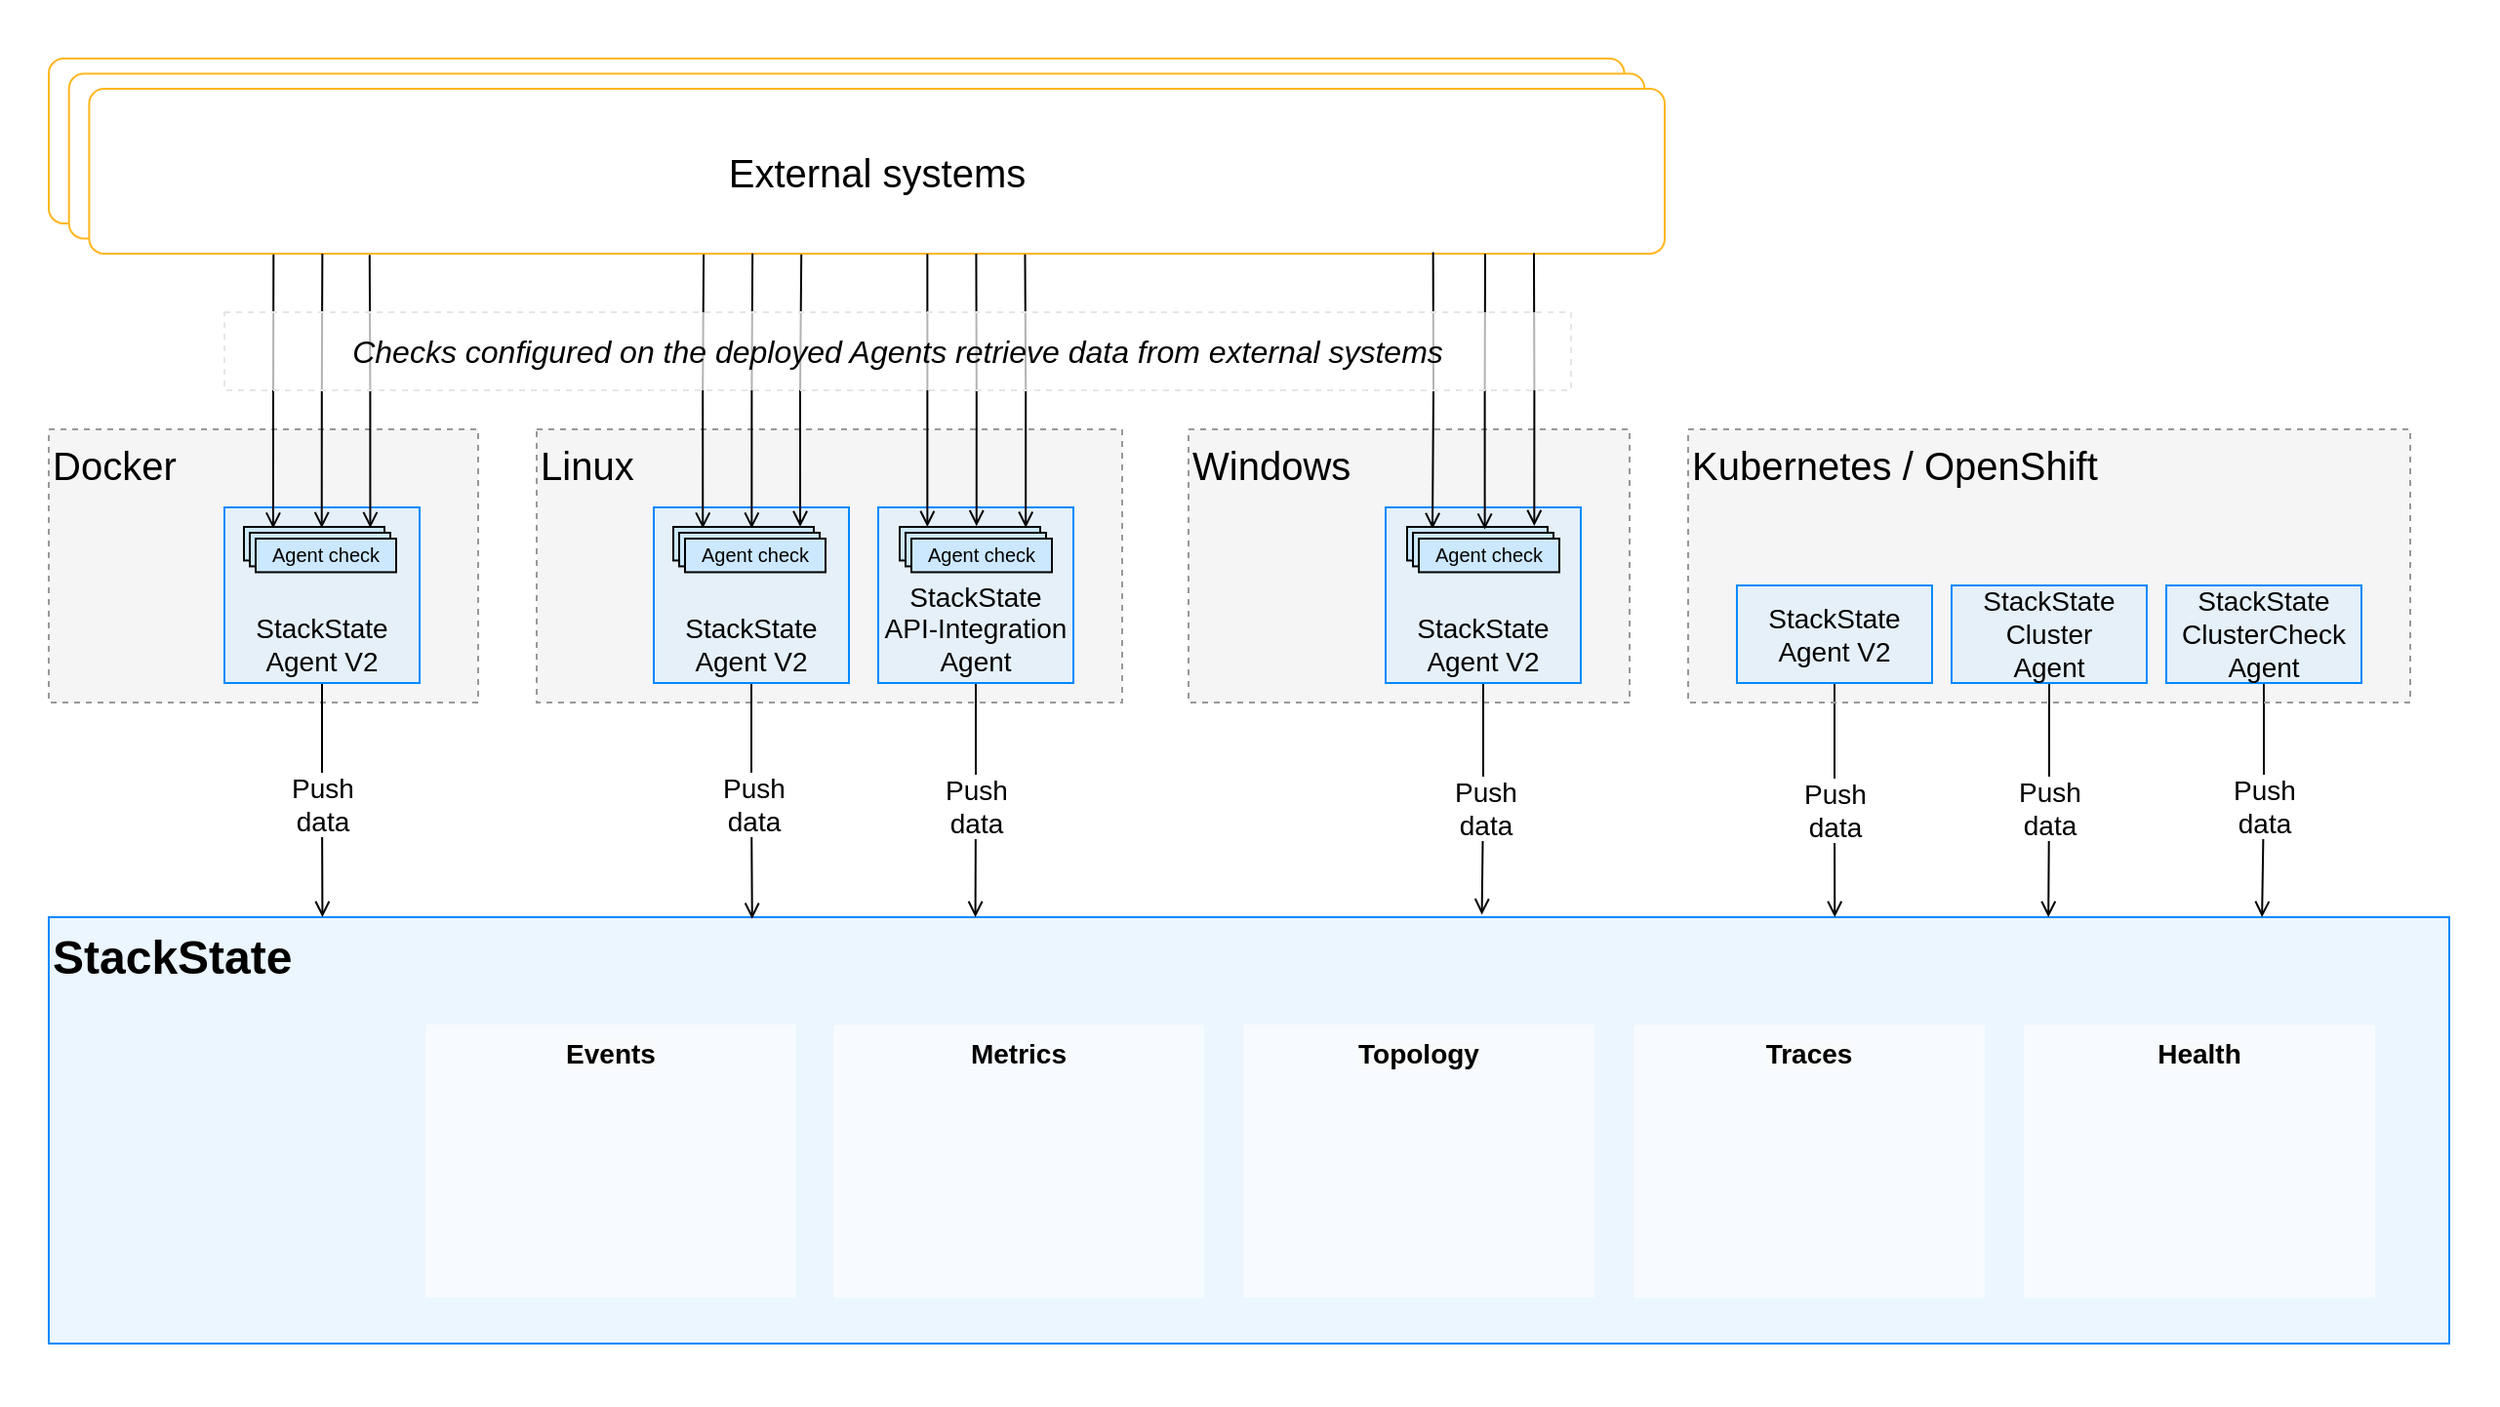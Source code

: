 <mxfile version="14.7.6" type="device"><diagram id="aG85C2SP72KjwLObzrI8" name="Page-1"><mxGraphModel dx="742" dy="448" grid="1" gridSize="10" guides="1" tooltips="1" connect="1" arrows="1" fold="1" page="1" pageScale="1" pageWidth="1169" pageHeight="827" math="0" shadow="0"><root><mxCell id="0"/><mxCell id="1" parent="0"/><mxCell id="NumrLUZ_5ZjBdyxwcPVm-82" value="" style="shape=ext;double=1;rounded=0;whiteSpace=wrap;html=1;strokeWidth=1;fillColor=#FFFFFF;strokeColor=none;" parent="1" vertex="1"><mxGeometry x="25" y="30" width="1280" height="720" as="geometry"/></mxCell><mxCell id="NumrLUZ_5ZjBdyxwcPVm-93" value="&lt;span style=&quot;font-style: normal&quot;&gt;&lt;font style=&quot;font-size: 24px&quot;&gt;&lt;b&gt;StackState&lt;/b&gt;&lt;/font&gt;&lt;br&gt;&lt;/span&gt;" style="rounded=0;whiteSpace=wrap;html=1;strokeWidth=1;strokeColor=#008AFF;fontStyle=2;fillColor=#CCE8FF;fillOpacity=40;verticalAlign=top;align=left;snapToPoint=0;labelPadding=0;" parent="1" vertex="1"><mxGeometry x="50" y="500" width="1230" height="218.48" as="geometry"/></mxCell><mxCell id="NumrLUZ_5ZjBdyxwcPVm-95" value="&lt;b style=&quot;color: rgb(0 , 0 , 0) ; font-family: &amp;#34;helvetica&amp;#34; ; font-style: normal ; letter-spacing: normal ; text-indent: 0px ; text-transform: none ; word-spacing: 0px ; background-color: rgb(248 , 249 , 250)&quot;&gt;&lt;font style=&quot;font-size: 14px&quot;&gt;Topology&lt;/font&gt;&lt;/b&gt;" style="text;whiteSpace=wrap;html=1;fillColor=#ffffff;fillOpacity=60;rounded=0;align=center;" parent="1" vertex="1"><mxGeometry x="662" y="554.955" width="180" height="140" as="geometry"/></mxCell><mxCell id="NumrLUZ_5ZjBdyxwcPVm-96" value="&lt;div&gt;&lt;/div&gt;&lt;div style=&quot;font-size: 10px&quot;&gt;&lt;/div&gt;&lt;font face=&quot;helvetica&quot; size=&quot;1&quot;&gt;&lt;b style=&quot;font-size: 14px&quot;&gt;Metrics&lt;/b&gt;&lt;br&gt;&lt;/font&gt;" style="text;whiteSpace=wrap;html=1;fillColor=#ffffff;fillOpacity=60;align=center;verticalAlign=top;" parent="1" vertex="1"><mxGeometry x="452" y="555.045" width="190" height="140" as="geometry"/></mxCell><mxCell id="NumrLUZ_5ZjBdyxwcPVm-97" value="&lt;b style=&quot;color: rgb(0 , 0 , 0) ; font-family: &amp;#34;helvetica&amp;#34; ; font-style: normal ; letter-spacing: normal ; text-align: center ; text-indent: 0px ; text-transform: none ; word-spacing: 0px ; background-color: rgb(248 , 249 , 250) ; font-size: 14px&quot;&gt;Events&lt;/b&gt;" style="text;whiteSpace=wrap;html=1;fillColor=#ffffff;fillOpacity=60;align=center;verticalAlign=top;" parent="1" vertex="1"><mxGeometry x="243" y="554.95" width="190" height="140" as="geometry"/></mxCell><mxCell id="azgEpP8wAGJS18bVVK_o-17" value="&lt;div style=&quot;text-align: left ; font-size: 14px&quot;&gt;&lt;br&gt;&lt;/div&gt;" style="text;html=1;align=center;verticalAlign=middle;resizable=0;points=[];autosize=1;" parent="1" vertex="1"><mxGeometry x="835" y="605" width="20" height="20" as="geometry"/></mxCell><mxCell id="t_z0C_LVNnkTvGJ8oj7n-2" value="&lt;div style=&quot;text-align: left ; font-size: 14px&quot;&gt;&lt;br&gt;&lt;/div&gt;" style="text;html=1;align=center;verticalAlign=middle;resizable=0;points=[];autosize=1;" parent="1" vertex="1"><mxGeometry x="639.52" y="605" width="20" height="20" as="geometry"/></mxCell><mxCell id="o-3ZwdtGg6LXEH3TjOio-3" value="&lt;div style=&quot;text-align: left ; font-size: 14px&quot;&gt;&lt;br&gt;&lt;/div&gt;" style="text;html=1;align=center;verticalAlign=middle;resizable=0;points=[];autosize=1;" parent="1" vertex="1"><mxGeometry x="425" y="615" width="20" height="20" as="geometry"/></mxCell><mxCell id="j6lZ_Vmj730vz1UgCjnL-1" value="&lt;b style=&quot;color: rgb(0 , 0 , 0) ; font-family: &amp;#34;helvetica&amp;#34; ; font-style: normal ; letter-spacing: normal ; text-indent: 0px ; text-transform: none ; word-spacing: 0px ; background-color: rgb(248 , 249 , 250)&quot;&gt;&lt;font style=&quot;font-size: 14px&quot;&gt;Traces&lt;/font&gt;&lt;/b&gt;" style="text;whiteSpace=wrap;html=1;fillColor=#ffffff;fillOpacity=60;rounded=0;align=center;" vertex="1" parent="1"><mxGeometry x="862" y="555.045" width="180" height="140" as="geometry"/></mxCell><mxCell id="j6lZ_Vmj730vz1UgCjnL-2" value="&lt;b style=&quot;color: rgb(0 , 0 , 0) ; font-family: &amp;#34;helvetica&amp;#34; ; font-style: normal ; letter-spacing: normal ; text-indent: 0px ; text-transform: none ; word-spacing: 0px ; background-color: rgb(248 , 249 , 250)&quot;&gt;&lt;font style=&quot;font-size: 14px&quot;&gt;Health&lt;/font&gt;&lt;/b&gt;" style="text;whiteSpace=wrap;html=1;fillColor=#ffffff;fillOpacity=60;rounded=0;align=center;" vertex="1" parent="1"><mxGeometry x="1062.004" y="555.045" width="180" height="140" as="geometry"/></mxCell><mxCell id="j6lZ_Vmj730vz1UgCjnL-6" value="&lt;font style=&quot;font-size: 20px&quot;&gt;Docker&lt;/font&gt;" style="rounded=0;whiteSpace=wrap;html=1;align=left;arcSize=9;verticalAlign=top;strokeColor=#999999;dashed=1;fillColor=#999999;fillOpacity=10;" vertex="1" parent="1"><mxGeometry x="50" y="250" width="220" height="140" as="geometry"/></mxCell><mxCell id="j6lZ_Vmj730vz1UgCjnL-14" value="&lt;font style=&quot;font-size: 20px&quot;&gt;Linux&lt;/font&gt;" style="rounded=0;whiteSpace=wrap;html=1;align=left;arcSize=9;verticalAlign=top;strokeColor=#999999;dashed=1;fillColor=#999999;fillOpacity=10;" vertex="1" parent="1"><mxGeometry x="300" y="250" width="300" height="140" as="geometry"/></mxCell><mxCell id="j6lZ_Vmj730vz1UgCjnL-15" value="&lt;font style=&quot;font-size: 20px&quot;&gt;Windows&lt;/font&gt;" style="rounded=0;whiteSpace=wrap;html=1;align=left;arcSize=9;verticalAlign=top;strokeColor=#999999;dashed=1;fillColor=#999999;fillOpacity=10;" vertex="1" parent="1"><mxGeometry x="634" y="250" width="226" height="140" as="geometry"/></mxCell><mxCell id="j6lZ_Vmj730vz1UgCjnL-31" style="edgeStyle=orthogonalEdgeStyle;rounded=0;orthogonalLoop=1;jettySize=auto;html=1;entryX=0.597;entryY=-0.006;entryDx=0;entryDy=0;entryPerimeter=0;endArrow=open;endFill=0;" edge="1" parent="1" source="j6lZ_Vmj730vz1UgCjnL-22" target="NumrLUZ_5ZjBdyxwcPVm-93"><mxGeometry relative="1" as="geometry"/></mxCell><mxCell id="j6lZ_Vmj730vz1UgCjnL-45" value="&lt;span style=&quot;font-size: 14px&quot;&gt;Push&lt;/span&gt;&lt;br style=&quot;font-size: 14px&quot;&gt;&lt;span style=&quot;font-size: 14px&quot;&gt;data&lt;/span&gt;" style="edgeLabel;html=1;align=center;verticalAlign=middle;resizable=0;points=[];" vertex="1" connectable="0" parent="j6lZ_Vmj730vz1UgCjnL-31"><mxGeometry x="0.226" relative="1" as="geometry"><mxPoint x="1" y="-9" as="offset"/></mxGeometry></mxCell><mxCell id="j6lZ_Vmj730vz1UgCjnL-22" value="&lt;span style=&quot;font-style: normal&quot;&gt;&lt;font style=&quot;font-size: 14px&quot;&gt;StackState&lt;br&gt;Agent V2&lt;/font&gt;&lt;/span&gt;" style="rounded=0;whiteSpace=wrap;html=1;strokeWidth=1;strokeColor=#008AFF;fontStyle=2;fillColor=#CCE8FF;fillOpacity=40;verticalAlign=bottom;" vertex="1" parent="1"><mxGeometry x="735" y="290" width="100" height="90" as="geometry"/></mxCell><mxCell id="j6lZ_Vmj730vz1UgCjnL-29" style="edgeStyle=orthogonalEdgeStyle;rounded=0;orthogonalLoop=1;jettySize=auto;html=1;exitX=0.5;exitY=1;exitDx=0;exitDy=0;entryX=0.293;entryY=0.004;entryDx=0;entryDy=0;entryPerimeter=0;endArrow=open;endFill=0;" edge="1" parent="1" source="j6lZ_Vmj730vz1UgCjnL-23" target="NumrLUZ_5ZjBdyxwcPVm-93"><mxGeometry relative="1" as="geometry"/></mxCell><mxCell id="j6lZ_Vmj730vz1UgCjnL-43" value="&lt;span style=&quot;font-size: 14px&quot;&gt;Push&lt;/span&gt;&lt;br style=&quot;font-size: 14px&quot;&gt;&lt;span style=&quot;font-size: 14px&quot;&gt;data&lt;/span&gt;" style="edgeLabel;html=1;align=center;verticalAlign=middle;resizable=0;points=[];" vertex="1" connectable="0" parent="j6lZ_Vmj730vz1UgCjnL-29"><mxGeometry x="0.272" relative="1" as="geometry"><mxPoint y="-15" as="offset"/></mxGeometry></mxCell><mxCell id="j6lZ_Vmj730vz1UgCjnL-23" value="&lt;span style=&quot;font-style: normal&quot;&gt;&lt;font style=&quot;font-size: 14px&quot;&gt;StackState&lt;br&gt;Agent V2&lt;/font&gt;&lt;/span&gt;" style="rounded=0;whiteSpace=wrap;html=1;strokeWidth=1;strokeColor=#008AFF;fontStyle=2;fillColor=#CCE8FF;fillOpacity=40;verticalAlign=bottom;" vertex="1" parent="1"><mxGeometry x="360" y="290" width="100" height="90" as="geometry"/></mxCell><mxCell id="j6lZ_Vmj730vz1UgCjnL-30" style="edgeStyle=orthogonalEdgeStyle;rounded=0;orthogonalLoop=1;jettySize=auto;html=1;entryX=0.386;entryY=0;entryDx=0;entryDy=0;entryPerimeter=0;endArrow=open;endFill=0;" edge="1" parent="1" source="j6lZ_Vmj730vz1UgCjnL-24" target="NumrLUZ_5ZjBdyxwcPVm-93"><mxGeometry relative="1" as="geometry"/></mxCell><mxCell id="j6lZ_Vmj730vz1UgCjnL-44" value="&lt;span style=&quot;font-size: 14px&quot;&gt;Push&lt;/span&gt;&lt;br style=&quot;font-size: 14px&quot;&gt;&lt;span style=&quot;font-size: 14px&quot;&gt;data&lt;/span&gt;" style="edgeLabel;html=1;align=center;verticalAlign=middle;resizable=0;points=[];" vertex="1" connectable="0" parent="j6lZ_Vmj730vz1UgCjnL-30"><mxGeometry x="0.2" relative="1" as="geometry"><mxPoint y="-9" as="offset"/></mxGeometry></mxCell><mxCell id="j6lZ_Vmj730vz1UgCjnL-24" value="&lt;span style=&quot;font-size: 14px ; font-style: normal&quot;&gt;StackState&lt;br&gt;API-Integration Agent&lt;/span&gt;" style="rounded=0;whiteSpace=wrap;html=1;strokeWidth=1;strokeColor=#008AFF;fontStyle=2;fillColor=#CCE8FF;fillOpacity=40;verticalAlign=bottom;" vertex="1" parent="1"><mxGeometry x="475" y="290" width="100" height="90" as="geometry"/></mxCell><mxCell id="j6lZ_Vmj730vz1UgCjnL-28" style="edgeStyle=orthogonalEdgeStyle;rounded=0;orthogonalLoop=1;jettySize=auto;html=1;entryX=0.114;entryY=0;entryDx=0;entryDy=0;entryPerimeter=0;endArrow=open;endFill=0;" edge="1" parent="1" source="j6lZ_Vmj730vz1UgCjnL-25" target="NumrLUZ_5ZjBdyxwcPVm-93"><mxGeometry relative="1" as="geometry"/></mxCell><mxCell id="j6lZ_Vmj730vz1UgCjnL-42" value="&lt;font style=&quot;font-size: 14px&quot;&gt;Push&lt;br&gt;data&lt;/font&gt;" style="edgeLabel;html=1;align=center;verticalAlign=middle;resizable=0;points=[];" vertex="1" connectable="0" parent="j6lZ_Vmj730vz1UgCjnL-28"><mxGeometry x="0.108" y="2" relative="1" as="geometry"><mxPoint x="-2" y="-5" as="offset"/></mxGeometry></mxCell><mxCell id="j6lZ_Vmj730vz1UgCjnL-25" value="&lt;span style=&quot;font-style: normal&quot;&gt;&lt;font style=&quot;font-size: 14px&quot;&gt;StackState&lt;br&gt;Agent V2&lt;/font&gt;&lt;/span&gt;" style="rounded=0;whiteSpace=wrap;html=1;strokeWidth=1;strokeColor=#008AFF;fontStyle=2;fillColor=#CCE8FF;fillOpacity=40;verticalAlign=bottom;" vertex="1" parent="1"><mxGeometry x="140" y="290" width="100" height="90" as="geometry"/></mxCell><mxCell id="j6lZ_Vmj730vz1UgCjnL-32" style="edgeStyle=orthogonalEdgeStyle;rounded=0;orthogonalLoop=1;jettySize=auto;html=1;entryX=0.744;entryY=0;entryDx=0;entryDy=0;entryPerimeter=0;endArrow=open;endFill=0;" edge="1" parent="1" source="j6lZ_Vmj730vz1UgCjnL-17" target="NumrLUZ_5ZjBdyxwcPVm-93"><mxGeometry relative="1" as="geometry"/></mxCell><mxCell id="j6lZ_Vmj730vz1UgCjnL-46" value="&lt;span style=&quot;font-size: 14px&quot;&gt;Push&lt;/span&gt;&lt;br style=&quot;font-size: 14px&quot;&gt;&lt;span style=&quot;font-size: 14px&quot;&gt;data&lt;/span&gt;" style="edgeLabel;html=1;align=center;verticalAlign=middle;resizable=0;points=[];" vertex="1" connectable="0" parent="j6lZ_Vmj730vz1UgCjnL-32"><mxGeometry x="0.108" y="1" relative="1" as="geometry"><mxPoint x="-1" y="-2" as="offset"/></mxGeometry></mxCell><mxCell id="j6lZ_Vmj730vz1UgCjnL-33" style="edgeStyle=orthogonalEdgeStyle;rounded=0;orthogonalLoop=1;jettySize=auto;html=1;exitX=0.5;exitY=1;exitDx=0;exitDy=0;entryX=0.833;entryY=0;entryDx=0;entryDy=0;entryPerimeter=0;endArrow=open;endFill=0;" edge="1" parent="1" source="j6lZ_Vmj730vz1UgCjnL-20" target="NumrLUZ_5ZjBdyxwcPVm-93"><mxGeometry relative="1" as="geometry"/></mxCell><mxCell id="j6lZ_Vmj730vz1UgCjnL-47" value="&lt;span style=&quot;font-size: 14px&quot;&gt;Push&lt;/span&gt;&lt;br style=&quot;font-size: 14px&quot;&gt;&lt;span style=&quot;font-size: 14px&quot;&gt;data&lt;/span&gt;" style="edgeLabel;html=1;align=center;verticalAlign=middle;resizable=0;points=[];" vertex="1" connectable="0" parent="j6lZ_Vmj730vz1UgCjnL-33"><mxGeometry x="0.264" y="1" relative="1" as="geometry"><mxPoint x="-1" y="-12" as="offset"/></mxGeometry></mxCell><mxCell id="j6lZ_Vmj730vz1UgCjnL-34" style="edgeStyle=orthogonalEdgeStyle;rounded=0;orthogonalLoop=1;jettySize=auto;html=1;entryX=0.922;entryY=0;entryDx=0;entryDy=0;entryPerimeter=0;endArrow=open;endFill=0;" edge="1" parent="1" source="j6lZ_Vmj730vz1UgCjnL-21" target="NumrLUZ_5ZjBdyxwcPVm-93"><mxGeometry relative="1" as="geometry"/></mxCell><mxCell id="j6lZ_Vmj730vz1UgCjnL-49" value="&lt;span style=&quot;font-size: 14px&quot;&gt;Push&lt;/span&gt;&lt;br style=&quot;font-size: 14px&quot;&gt;&lt;span style=&quot;font-size: 14px&quot;&gt;data&lt;/span&gt;" style="edgeLabel;html=1;align=center;verticalAlign=middle;resizable=0;points=[];" vertex="1" connectable="0" parent="j6lZ_Vmj730vz1UgCjnL-34"><mxGeometry x="0.237" y="2" relative="1" as="geometry"><mxPoint x="-1" y="-11" as="offset"/></mxGeometry></mxCell><mxCell id="j6lZ_Vmj730vz1UgCjnL-37" value="" style="group" vertex="1" connectable="0" parent="1"><mxGeometry x="50" y="60" width="828" height="100" as="geometry"/></mxCell><mxCell id="azgEpP8wAGJS18bVVK_o-9" value="" style="rounded=1;whiteSpace=wrap;html=1;align=center;fillColor=none;arcSize=9;strokeColor=#FFB61E;" parent="j6lZ_Vmj730vz1UgCjnL-37" vertex="1"><mxGeometry width="807.3" height="84.477" as="geometry"/></mxCell><mxCell id="j6lZ_Vmj730vz1UgCjnL-35" value="" style="rounded=1;whiteSpace=wrap;html=1;align=center;arcSize=9;strokeColor=#FFB61E;" vertex="1" parent="j6lZ_Vmj730vz1UgCjnL-37"><mxGeometry x="10.35" y="7.762" width="807.3" height="84.477" as="geometry"/></mxCell><mxCell id="j6lZ_Vmj730vz1UgCjnL-36" value="&lt;font style=&quot;font-size: 20px&quot;&gt;External systems&lt;/font&gt;" style="rounded=1;whiteSpace=wrap;html=1;align=center;arcSize=9;strokeColor=#FFB61E;" vertex="1" parent="j6lZ_Vmj730vz1UgCjnL-37"><mxGeometry x="20.7" y="15.523" width="807.3" height="84.477" as="geometry"/></mxCell><mxCell id="j6lZ_Vmj730vz1UgCjnL-16" value="&lt;font style=&quot;font-size: 20px&quot;&gt;Kubernetes / OpenShift&lt;/font&gt;" style="rounded=0;whiteSpace=wrap;html=1;align=left;arcSize=9;verticalAlign=top;strokeColor=#999999;dashed=1;fillColor=#999999;fillOpacity=10;" vertex="1" parent="1"><mxGeometry x="890" y="250" width="370" height="140" as="geometry"/></mxCell><mxCell id="j6lZ_Vmj730vz1UgCjnL-26" value="" style="group;verticalAlign=bottom;" vertex="1" connectable="0" parent="1"><mxGeometry x="914.996" y="330" width="320" height="50" as="geometry"/></mxCell><mxCell id="j6lZ_Vmj730vz1UgCjnL-17" value="&lt;span style=&quot;font-style: normal&quot;&gt;&lt;font style=&quot;font-size: 14px&quot;&gt;StackState&lt;br&gt;Agent V2&lt;/font&gt;&lt;/span&gt;" style="rounded=0;whiteSpace=wrap;html=1;strokeWidth=1;strokeColor=#008AFF;fontStyle=2;fillColor=#CCE8FF;fillOpacity=40;" vertex="1" parent="j6lZ_Vmj730vz1UgCjnL-26"><mxGeometry width="100" height="50" as="geometry"/></mxCell><mxCell id="j6lZ_Vmj730vz1UgCjnL-20" value="&lt;span style=&quot;font-style: normal&quot;&gt;&lt;font style=&quot;font-size: 14px&quot;&gt;StackState&lt;br&gt;Cluster&lt;br&gt;Agent&lt;/font&gt;&lt;/span&gt;" style="rounded=0;whiteSpace=wrap;html=1;strokeWidth=1;strokeColor=#008AFF;fontStyle=2;fillColor=#CCE8FF;fillOpacity=40;" vertex="1" parent="j6lZ_Vmj730vz1UgCjnL-26"><mxGeometry x="110" width="100" height="50" as="geometry"/></mxCell><mxCell id="j6lZ_Vmj730vz1UgCjnL-21" value="&lt;span style=&quot;font-style: normal&quot;&gt;&lt;font style=&quot;font-size: 14px&quot;&gt;StackState&lt;br&gt;ClusterCheck&lt;br&gt;Agent&lt;br&gt;&lt;/font&gt;&lt;/span&gt;" style="rounded=0;whiteSpace=wrap;html=1;strokeWidth=1;strokeColor=#008AFF;fontStyle=2;fillColor=#CCE8FF;fillOpacity=40;" vertex="1" parent="j6lZ_Vmj730vz1UgCjnL-26"><mxGeometry x="220" width="100" height="50" as="geometry"/></mxCell><mxCell id="j6lZ_Vmj730vz1UgCjnL-51" style="edgeStyle=orthogonalEdgeStyle;rounded=0;orthogonalLoop=1;jettySize=auto;html=1;exitX=0.899;exitY=0.032;exitDx=0;exitDy=0;endArrow=none;endFill=0;startArrow=open;startFill=0;entryX=0.178;entryY=1.007;entryDx=0;entryDy=0;entryPerimeter=0;exitPerimeter=0;" edge="1" parent="1" source="j6lZ_Vmj730vz1UgCjnL-98" target="j6lZ_Vmj730vz1UgCjnL-36"><mxGeometry relative="1" as="geometry"><mxPoint x="215" y="317.22" as="sourcePoint"/><mxPoint x="200.18" y="170" as="targetPoint"/></mxGeometry></mxCell><mxCell id="j6lZ_Vmj730vz1UgCjnL-52" style="edgeStyle=orthogonalEdgeStyle;rounded=0;orthogonalLoop=1;jettySize=auto;html=1;exitX=0.208;exitY=0.046;exitDx=0;exitDy=0;endArrow=none;endFill=0;startArrow=open;startFill=0;entryX=0.117;entryY=1.004;entryDx=0;entryDy=0;entryPerimeter=0;exitPerimeter=0;" edge="1" parent="1" source="j6lZ_Vmj730vz1UgCjnL-98" target="j6lZ_Vmj730vz1UgCjnL-36"><mxGeometry relative="1" as="geometry"><mxPoint x="165" y="317.22" as="sourcePoint"/><mxPoint x="210.18" y="180" as="targetPoint"/></mxGeometry></mxCell><mxCell id="j6lZ_Vmj730vz1UgCjnL-58" style="edgeStyle=orthogonalEdgeStyle;rounded=0;orthogonalLoop=1;jettySize=auto;html=1;startArrow=open;startFill=0;endArrow=none;endFill=0;entryX=0.853;entryY=0.991;entryDx=0;entryDy=0;entryPerimeter=0;" edge="1" parent="1" target="j6lZ_Vmj730vz1UgCjnL-36"><mxGeometry relative="1" as="geometry"><mxPoint x="759" y="301" as="sourcePoint"/><mxPoint x="820.994" y="169.747" as="targetPoint"/></mxGeometry></mxCell><mxCell id="j6lZ_Vmj730vz1UgCjnL-39" style="edgeStyle=orthogonalEdgeStyle;rounded=0;orthogonalLoop=1;jettySize=auto;html=1;exitX=0.558;exitY=0.046;exitDx=0;exitDy=0;entryX=0.421;entryY=0.998;entryDx=0;entryDy=0;entryPerimeter=0;startArrow=open;startFill=0;endArrow=none;endFill=0;exitPerimeter=0;" edge="1" parent="1" source="j6lZ_Vmj730vz1UgCjnL-66" target="j6lZ_Vmj730vz1UgCjnL-36"><mxGeometry relative="1" as="geometry"/></mxCell><mxCell id="j6lZ_Vmj730vz1UgCjnL-53" style="edgeStyle=orthogonalEdgeStyle;rounded=0;orthogonalLoop=1;jettySize=auto;html=1;endArrow=none;endFill=0;startArrow=open;startFill=0;entryX=0.39;entryY=1.004;entryDx=0;entryDy=0;entryPerimeter=0;exitX=0.21;exitY=0.047;exitDx=0;exitDy=0;exitPerimeter=0;" edge="1" parent="1" source="j6lZ_Vmj730vz1UgCjnL-66" target="j6lZ_Vmj730vz1UgCjnL-36"><mxGeometry relative="1" as="geometry"><mxPoint x="386" y="299" as="sourcePoint"/><mxPoint x="384" y="160" as="targetPoint"/></mxGeometry></mxCell><mxCell id="j6lZ_Vmj730vz1UgCjnL-54" style="edgeStyle=orthogonalEdgeStyle;rounded=0;orthogonalLoop=1;jettySize=auto;html=1;exitX=0.903;exitY=0;exitDx=0;exitDy=0;endArrow=none;endFill=0;startArrow=open;startFill=0;entryX=0.452;entryY=1.004;entryDx=0;entryDy=0;entryPerimeter=0;exitPerimeter=0;" edge="1" parent="1" source="j6lZ_Vmj730vz1UgCjnL-66" target="j6lZ_Vmj730vz1UgCjnL-36"><mxGeometry relative="1" as="geometry"><mxPoint x="394.996" y="297.216" as="sourcePoint"/><mxPoint x="395.547" y="170.338" as="targetPoint"/></mxGeometry></mxCell><mxCell id="j6lZ_Vmj730vz1UgCjnL-70" value="" style="group" vertex="1" connectable="0" parent="1"><mxGeometry x="370" y="300" width="78" height="23.22" as="geometry"/></mxCell><mxCell id="j6lZ_Vmj730vz1UgCjnL-66" value="" style="rounded=0;whiteSpace=wrap;html=1;strokeWidth=1;fontStyle=2;fillColor=#CCE8FF;fillOpacity=100;verticalAlign=bottom;" vertex="1" parent="j6lZ_Vmj730vz1UgCjnL-70"><mxGeometry width="72" height="17.22" as="geometry"/></mxCell><mxCell id="j6lZ_Vmj730vz1UgCjnL-65" value="" style="rounded=0;whiteSpace=wrap;html=1;strokeWidth=1;fontStyle=2;fillColor=#CCE8FF;fillOpacity=100;verticalAlign=bottom;" vertex="1" parent="j6lZ_Vmj730vz1UgCjnL-70"><mxGeometry x="3" y="3" width="72" height="17.22" as="geometry"/></mxCell><mxCell id="j6lZ_Vmj730vz1UgCjnL-63" value="&lt;span style=&quot;font-style: normal&quot;&gt;&lt;font style=&quot;font-size: 10px&quot;&gt;Agent check&lt;/font&gt;&lt;/span&gt;" style="rounded=0;whiteSpace=wrap;html=1;strokeWidth=1;fontStyle=2;fillColor=#CCE8FF;fillOpacity=100;verticalAlign=bottom;" vertex="1" parent="j6lZ_Vmj730vz1UgCjnL-70"><mxGeometry x="6" y="6" width="72" height="17.22" as="geometry"/></mxCell><mxCell id="j6lZ_Vmj730vz1UgCjnL-71" value="" style="group;rotation=90;" vertex="1" connectable="0" parent="1"><mxGeometry x="486" y="300" width="78" height="23.22" as="geometry"/></mxCell><mxCell id="j6lZ_Vmj730vz1UgCjnL-72" value="" style="rounded=0;whiteSpace=wrap;html=1;strokeWidth=1;fontStyle=2;fillColor=#CCE8FF;fillOpacity=100;verticalAlign=bottom;" vertex="1" parent="j6lZ_Vmj730vz1UgCjnL-71"><mxGeometry width="72" height="17.22" as="geometry"/></mxCell><mxCell id="j6lZ_Vmj730vz1UgCjnL-73" value="" style="rounded=0;whiteSpace=wrap;html=1;strokeWidth=1;fontStyle=2;fillColor=#CCE8FF;fillOpacity=100;verticalAlign=bottom;" vertex="1" parent="j6lZ_Vmj730vz1UgCjnL-71"><mxGeometry x="3" y="3" width="72" height="17.22" as="geometry"/></mxCell><mxCell id="j6lZ_Vmj730vz1UgCjnL-74" value="&lt;span style=&quot;font-style: normal&quot;&gt;&lt;font style=&quot;font-size: 10px&quot;&gt;Agent check&lt;/font&gt;&lt;/span&gt;" style="rounded=0;whiteSpace=wrap;html=1;strokeWidth=1;fontStyle=2;fillColor=#CCE8FF;fillOpacity=100;verticalAlign=bottom;" vertex="1" parent="j6lZ_Vmj730vz1UgCjnL-71"><mxGeometry x="6" y="6" width="72" height="17.22" as="geometry"/></mxCell><mxCell id="j6lZ_Vmj730vz1UgCjnL-40" style="edgeStyle=orthogonalEdgeStyle;rounded=0;orthogonalLoop=1;jettySize=auto;html=1;exitX=0.547;exitY=-0.023;exitDx=0;exitDy=0;startArrow=open;startFill=0;endArrow=none;endFill=0;entryX=0.563;entryY=1;entryDx=0;entryDy=0;entryPerimeter=0;exitPerimeter=0;" edge="1" parent="1" source="j6lZ_Vmj730vz1UgCjnL-72" target="j6lZ_Vmj730vz1UgCjnL-36"><mxGeometry relative="1" as="geometry"/></mxCell><mxCell id="j6lZ_Vmj730vz1UgCjnL-55" style="edgeStyle=orthogonalEdgeStyle;rounded=0;orthogonalLoop=1;jettySize=auto;html=1;exitX=0.197;exitY=0;exitDx=0;exitDy=0;endArrow=none;endFill=0;startArrow=open;startFill=0;entryX=0.532;entryY=1.001;entryDx=0;entryDy=0;entryPerimeter=0;exitPerimeter=0;" edge="1" parent="1" source="j6lZ_Vmj730vz1UgCjnL-72" target="j6lZ_Vmj730vz1UgCjnL-36"><mxGeometry relative="1" as="geometry"><mxPoint x="444.996" y="297.216" as="sourcePoint"/><mxPoint x="500" y="159" as="targetPoint"/></mxGeometry></mxCell><mxCell id="j6lZ_Vmj730vz1UgCjnL-56" style="edgeStyle=orthogonalEdgeStyle;rounded=0;orthogonalLoop=1;jettySize=auto;html=1;exitX=0.897;exitY=0.023;exitDx=0;exitDy=0;endArrow=none;endFill=0;startArrow=open;startFill=0;entryX=0.594;entryY=1.004;entryDx=0;entryDy=0;entryPerimeter=0;exitPerimeter=0;" edge="1" parent="1" source="j6lZ_Vmj730vz1UgCjnL-72" target="j6lZ_Vmj730vz1UgCjnL-36"><mxGeometry relative="1" as="geometry"><mxPoint x="509.996" y="297.216" as="sourcePoint"/><mxPoint x="510.991" y="168.648" as="targetPoint"/></mxGeometry></mxCell><mxCell id="j6lZ_Vmj730vz1UgCjnL-97" value="" style="group" vertex="1" connectable="0" parent="1"><mxGeometry x="150" y="300" width="78" height="23.22" as="geometry"/></mxCell><mxCell id="j6lZ_Vmj730vz1UgCjnL-98" value="" style="rounded=0;whiteSpace=wrap;html=1;strokeWidth=1;fontStyle=2;fillColor=#CCE8FF;fillOpacity=100;verticalAlign=bottom;" vertex="1" parent="j6lZ_Vmj730vz1UgCjnL-97"><mxGeometry width="72" height="17.22" as="geometry"/></mxCell><mxCell id="j6lZ_Vmj730vz1UgCjnL-99" value="" style="rounded=0;whiteSpace=wrap;html=1;strokeWidth=1;fontStyle=2;fillColor=#CCE8FF;fillOpacity=100;verticalAlign=bottom;" vertex="1" parent="j6lZ_Vmj730vz1UgCjnL-97"><mxGeometry x="3" y="3" width="72" height="17.22" as="geometry"/></mxCell><mxCell id="j6lZ_Vmj730vz1UgCjnL-100" value="&lt;span style=&quot;font-style: normal&quot;&gt;&lt;font style=&quot;font-size: 10px&quot;&gt;Agent check&lt;/font&gt;&lt;/span&gt;" style="rounded=0;whiteSpace=wrap;html=1;strokeWidth=1;fontStyle=2;fillColor=#CCE8FF;fillOpacity=100;verticalAlign=bottom;" vertex="1" parent="j6lZ_Vmj730vz1UgCjnL-97"><mxGeometry x="6" y="6" width="72" height="17.22" as="geometry"/></mxCell><mxCell id="j6lZ_Vmj730vz1UgCjnL-38" style="edgeStyle=orthogonalEdgeStyle;rounded=0;orthogonalLoop=1;jettySize=auto;html=1;exitX=0.512;exitY=-0.142;exitDx=0;exitDy=0;endArrow=none;endFill=0;startArrow=open;startFill=0;entryX=0.148;entryY=1;entryDx=0;entryDy=0;entryPerimeter=0;exitPerimeter=0;" edge="1" parent="1" source="j6lZ_Vmj730vz1UgCjnL-99" target="j6lZ_Vmj730vz1UgCjnL-36"><mxGeometry relative="1" as="geometry"><mxPoint x="190" y="317.22" as="sourcePoint"/><mxPoint x="190" y="180" as="targetPoint"/></mxGeometry></mxCell><mxCell id="j6lZ_Vmj730vz1UgCjnL-101" value="" style="group" vertex="1" connectable="0" parent="1"><mxGeometry x="746" y="300" width="78" height="23.22" as="geometry"/></mxCell><mxCell id="j6lZ_Vmj730vz1UgCjnL-102" value="" style="rounded=0;whiteSpace=wrap;html=1;strokeWidth=1;fontStyle=2;fillColor=#CCE8FF;fillOpacity=100;verticalAlign=bottom;" vertex="1" parent="j6lZ_Vmj730vz1UgCjnL-101"><mxGeometry width="72" height="17.22" as="geometry"/></mxCell><mxCell id="j6lZ_Vmj730vz1UgCjnL-103" value="" style="rounded=0;whiteSpace=wrap;html=1;strokeWidth=1;fontStyle=2;fillColor=#CCE8FF;fillOpacity=100;verticalAlign=bottom;" vertex="1" parent="j6lZ_Vmj730vz1UgCjnL-101"><mxGeometry x="3" y="3" width="72" height="17.22" as="geometry"/></mxCell><mxCell id="j6lZ_Vmj730vz1UgCjnL-104" value="&lt;span style=&quot;font-style: normal&quot;&gt;&lt;font style=&quot;font-size: 10px&quot;&gt;Agent check&lt;/font&gt;&lt;/span&gt;" style="rounded=0;whiteSpace=wrap;html=1;strokeWidth=1;fontStyle=2;fillColor=#CCE8FF;fillOpacity=100;verticalAlign=bottom;" vertex="1" parent="j6lZ_Vmj730vz1UgCjnL-101"><mxGeometry x="6" y="6" width="72" height="17.22" as="geometry"/></mxCell><mxCell id="j6lZ_Vmj730vz1UgCjnL-41" style="edgeStyle=orthogonalEdgeStyle;rounded=0;orthogonalLoop=1;jettySize=auto;html=1;exitX=0.553;exitY=0.075;exitDx=0;exitDy=0;startArrow=open;startFill=0;endArrow=none;endFill=0;exitPerimeter=0;" edge="1" parent="1" source="j6lZ_Vmj730vz1UgCjnL-102"><mxGeometry relative="1" as="geometry"><mxPoint x="786" y="160" as="targetPoint"/></mxGeometry></mxCell><mxCell id="j6lZ_Vmj730vz1UgCjnL-57" style="edgeStyle=orthogonalEdgeStyle;rounded=0;orthogonalLoop=1;jettySize=auto;html=1;exitX=0.905;exitY=-0.03;exitDx=0;exitDy=0;startArrow=open;startFill=0;endArrow=none;endFill=0;entryX=0.917;entryY=0.997;entryDx=0;entryDy=0;entryPerimeter=0;exitPerimeter=0;" edge="1" parent="1" source="j6lZ_Vmj730vz1UgCjnL-102" target="j6lZ_Vmj730vz1UgCjnL-36"><mxGeometry relative="1" as="geometry"><mxPoint x="794.996" y="297.216" as="sourcePoint"/><mxPoint x="796" y="170" as="targetPoint"/></mxGeometry></mxCell><mxCell id="j6lZ_Vmj730vz1UgCjnL-59" value="&lt;i&gt;&lt;font style=&quot;font-size: 16px&quot;&gt;Checks configured on the deployed Agents retrieve data from external systems&lt;/font&gt;&lt;/i&gt;" style="text;html=1;align=center;verticalAlign=middle;whiteSpace=wrap;rounded=0;dashed=1;fillColor=#ffffff;fillOpacity=70;strokeColor=#E6E6E6;" vertex="1" parent="1"><mxGeometry x="140" y="190" width="690" height="40" as="geometry"/></mxCell></root></mxGraphModel></diagram></mxfile>